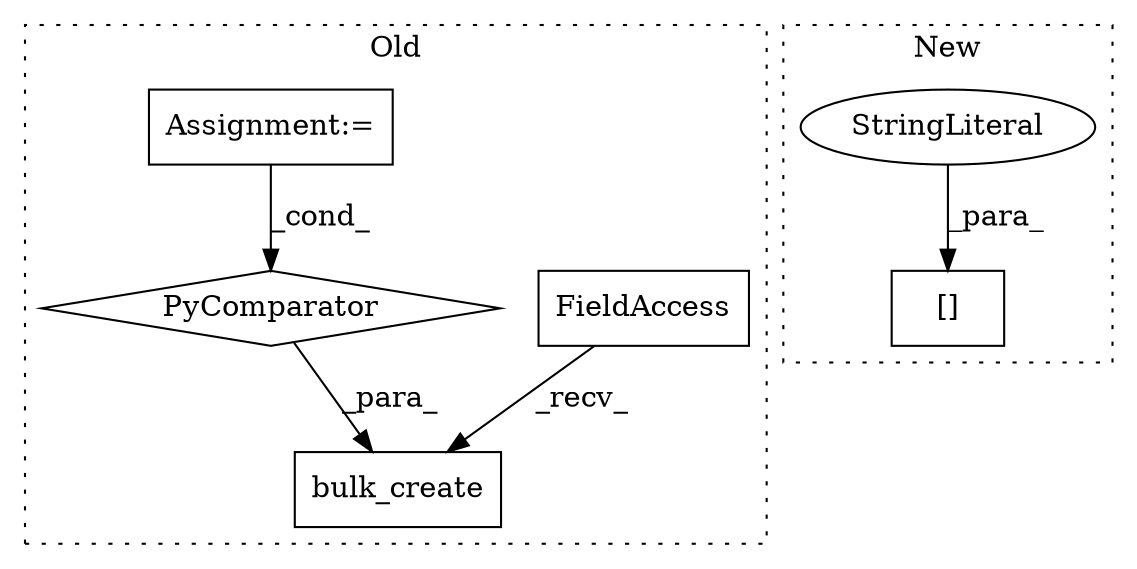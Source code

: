 digraph G {
subgraph cluster0 {
1 [label="bulk_create" a="32" s="2629,2754" l="21,-3" shape="box"];
4 [label="PyComparator" a="113" s="2721" l="27" shape="diamond"];
5 [label="FieldAccess" a="22" s="2612" l="16" shape="box"];
6 [label="Assignment:=" a="7" s="2547" l="1" shape="box"];
label = "Old";
style="dotted";
}
subgraph cluster1 {
2 [label="[]" a="2" s="1299,1315" l="8,1" shape="box"];
3 [label="StringLiteral" a="45" s="1307" l="8" shape="ellipse"];
label = "New";
style="dotted";
}
3 -> 2 [label="_para_"];
4 -> 1 [label="_para_"];
5 -> 1 [label="_recv_"];
6 -> 4 [label="_cond_"];
}